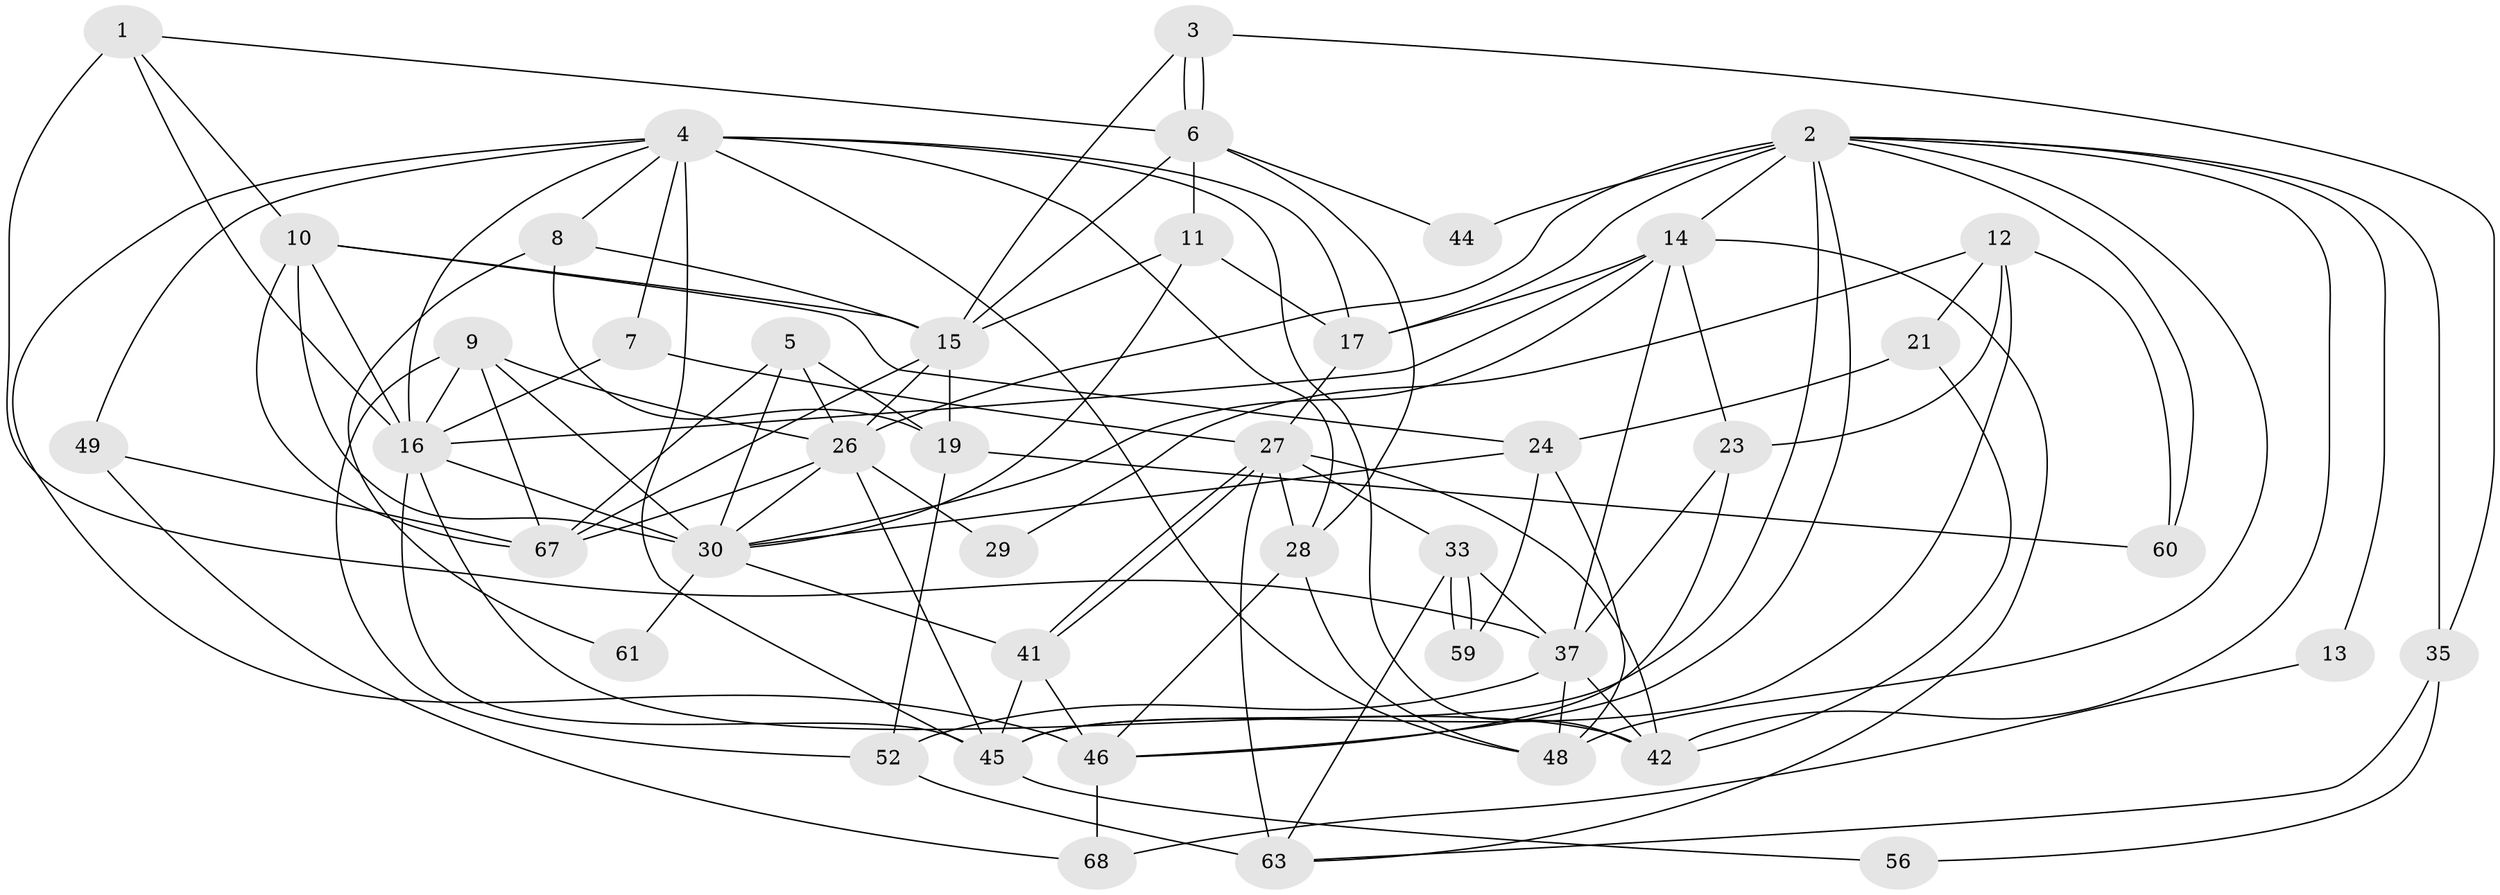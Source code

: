 // original degree distribution, {4: 0.28169014084507044, 10: 0.014084507042253521, 6: 0.09859154929577464, 7: 0.04225352112676056, 3: 0.2535211267605634, 2: 0.16901408450704225, 5: 0.1267605633802817, 8: 0.014084507042253521}
// Generated by graph-tools (version 1.1) at 2025/11/02/27/25 16:11:22]
// undirected, 44 vertices, 113 edges
graph export_dot {
graph [start="1"]
  node [color=gray90,style=filled];
  1 [super="+40"];
  2 [super="+25"];
  3;
  4 [super="+36"];
  5 [super="+47"];
  6 [super="+51"];
  7;
  8;
  9 [super="+32"];
  10 [super="+18"];
  11;
  12 [super="+34"];
  13;
  14 [super="+71"];
  15 [super="+22"];
  16 [super="+31"];
  17 [super="+20"];
  19 [super="+57"];
  21 [super="+43"];
  23 [super="+53"];
  24;
  26 [super="+38"];
  27 [super="+55"];
  28 [super="+62"];
  29;
  30 [super="+58"];
  33 [super="+39"];
  35 [super="+64"];
  37 [super="+50"];
  41;
  42 [super="+65"];
  44;
  45 [super="+66"];
  46;
  48 [super="+69"];
  49;
  52 [super="+54"];
  56;
  59;
  60;
  61;
  63;
  67 [super="+70"];
  68;
  1 -- 10;
  1 -- 16;
  1 -- 37;
  1 -- 6;
  2 -- 42;
  2 -- 13;
  2 -- 17;
  2 -- 26;
  2 -- 46;
  2 -- 60;
  2 -- 44;
  2 -- 48;
  2 -- 35;
  2 -- 14;
  2 -- 45;
  3 -- 6;
  3 -- 6;
  3 -- 15;
  3 -- 35;
  4 -- 46;
  4 -- 8;
  4 -- 48;
  4 -- 42;
  4 -- 17;
  4 -- 16;
  4 -- 49;
  4 -- 7;
  4 -- 45;
  4 -- 28;
  5 -- 26;
  5 -- 19;
  5 -- 30;
  5 -- 67;
  6 -- 11;
  6 -- 44;
  6 -- 15;
  6 -- 28;
  7 -- 27;
  7 -- 16;
  8 -- 15;
  8 -- 19;
  8 -- 61;
  9 -- 16;
  9 -- 26;
  9 -- 52;
  9 -- 30;
  9 -- 67;
  10 -- 24;
  10 -- 67;
  10 -- 15;
  10 -- 16;
  10 -- 30;
  11 -- 30;
  11 -- 15;
  11 -- 17;
  12 -- 45;
  12 -- 29;
  12 -- 60;
  12 -- 23;
  12 -- 21;
  13 -- 68;
  14 -- 37;
  14 -- 63;
  14 -- 16;
  14 -- 17;
  14 -- 23;
  14 -- 30;
  15 -- 26;
  15 -- 19;
  15 -- 67;
  16 -- 42;
  16 -- 30;
  16 -- 45;
  17 -- 27;
  19 -- 52;
  19 -- 60;
  21 -- 42 [weight=2];
  21 -- 24;
  23 -- 37;
  23 -- 46;
  24 -- 48;
  24 -- 30;
  24 -- 59;
  26 -- 29;
  26 -- 67;
  26 -- 45;
  26 -- 30;
  27 -- 41;
  27 -- 41;
  27 -- 33;
  27 -- 42;
  27 -- 63;
  27 -- 28;
  28 -- 46;
  28 -- 48;
  30 -- 61;
  30 -- 41;
  33 -- 59;
  33 -- 59;
  33 -- 37;
  33 -- 63;
  35 -- 63;
  35 -- 56;
  37 -- 48;
  37 -- 52 [weight=2];
  37 -- 42;
  41 -- 46;
  41 -- 45;
  45 -- 56;
  46 -- 68;
  49 -- 67;
  49 -- 68;
  52 -- 63;
}
